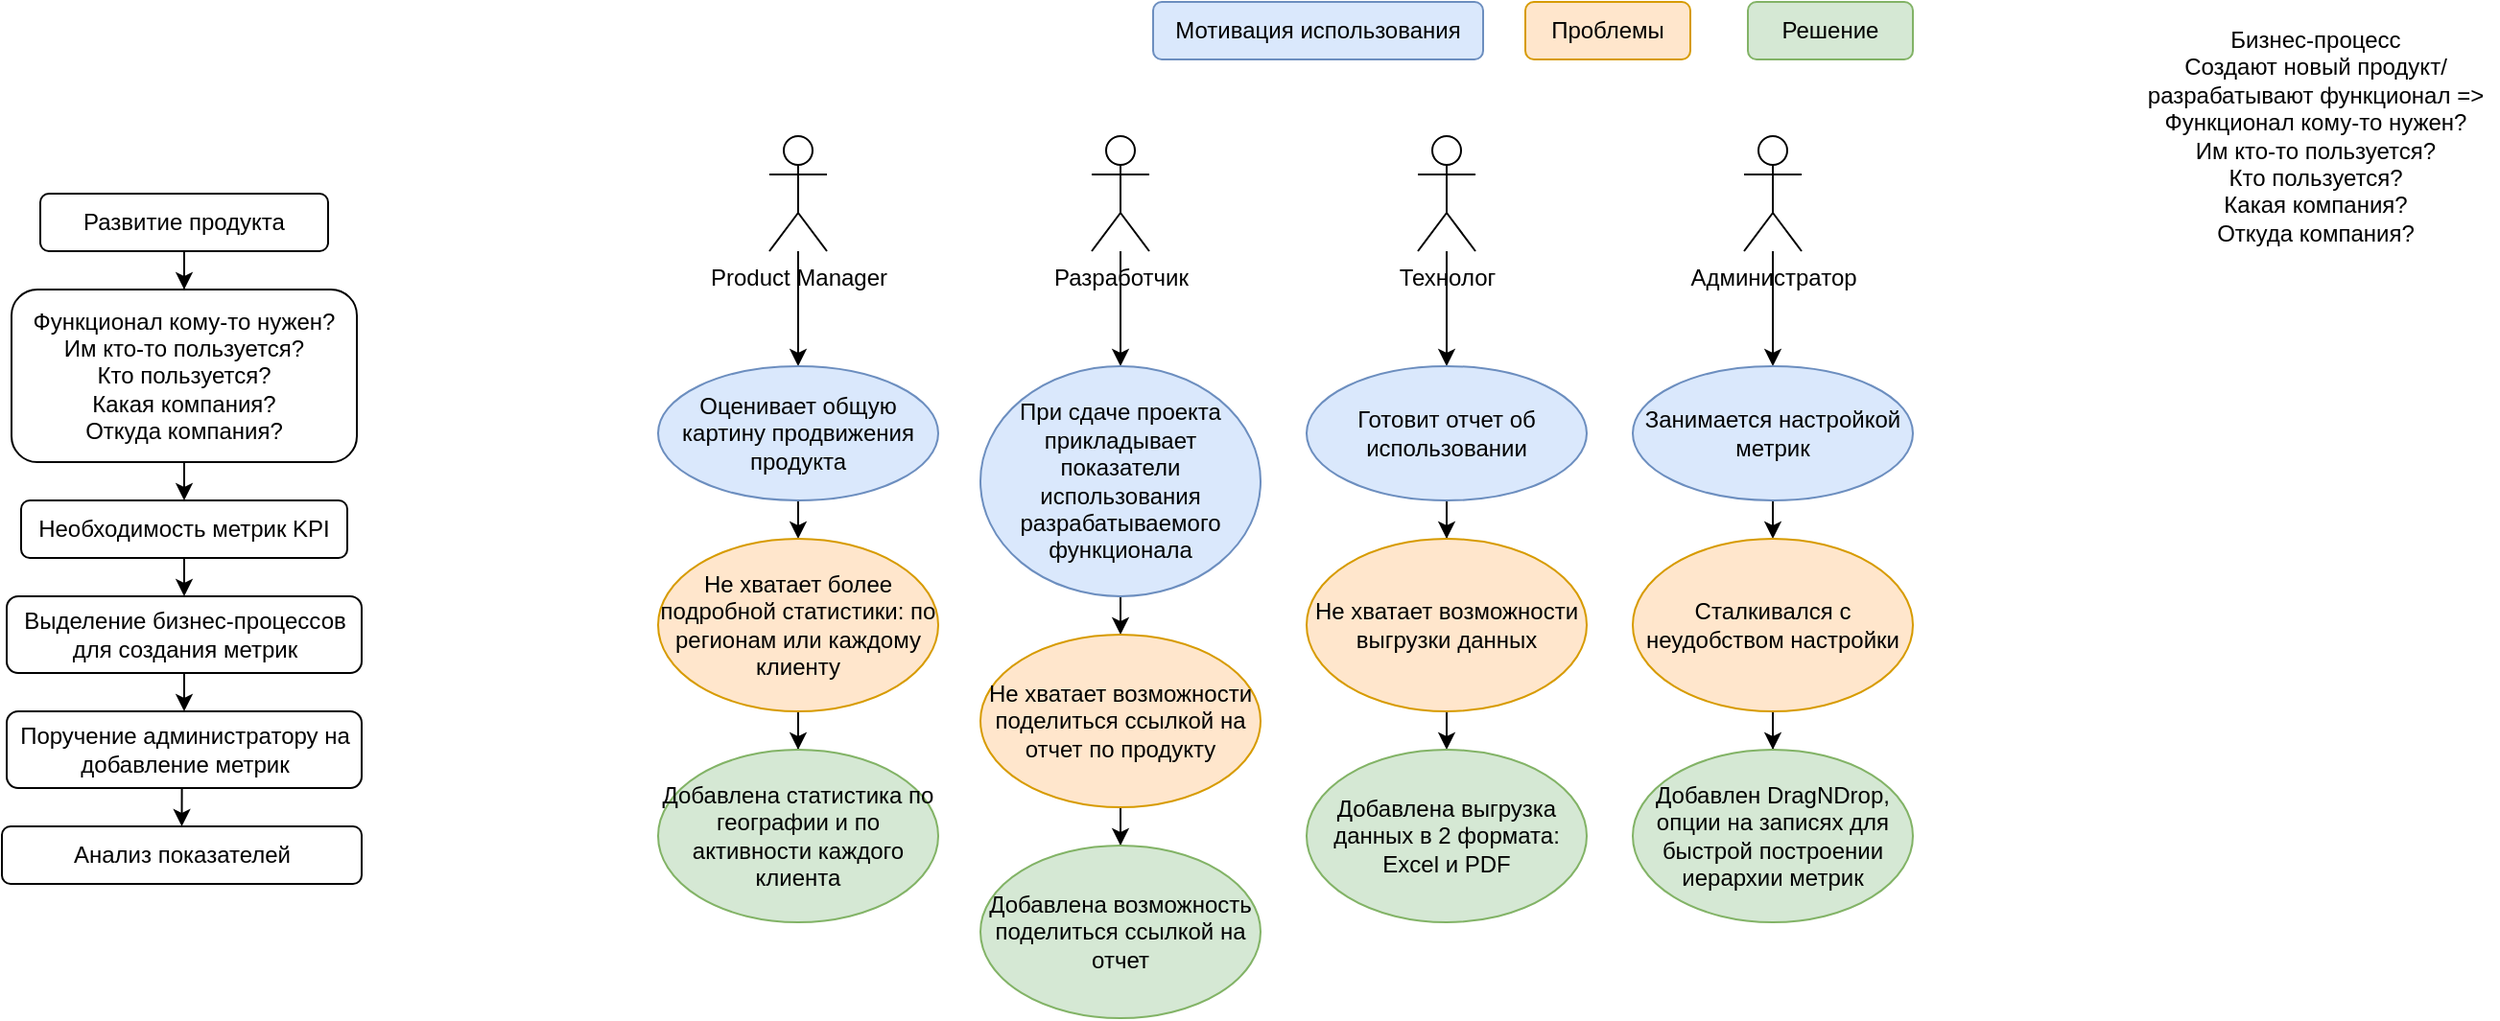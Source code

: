 <mxfile version="24.5.2" type="github">
  <diagram name="Страница — 1" id="-pBGrqWisKI-pkqVHhkm">
    <mxGraphModel dx="2022" dy="643" grid="1" gridSize="10" guides="1" tooltips="1" connect="1" arrows="1" fold="1" page="1" pageScale="1" pageWidth="827" pageHeight="1169" math="0" shadow="0">
      <root>
        <mxCell id="0" />
        <mxCell id="1" parent="0" />
        <mxCell id="kH9F9opAkVAdocrRiDzT-19" value="" style="edgeStyle=orthogonalEdgeStyle;rounded=0;orthogonalLoop=1;jettySize=auto;html=1;" edge="1" parent="1" source="kH9F9opAkVAdocrRiDzT-1" target="kH9F9opAkVAdocrRiDzT-10">
          <mxGeometry relative="1" as="geometry" />
        </mxCell>
        <mxCell id="kH9F9opAkVAdocrRiDzT-1" value="Product Manager" style="shape=umlActor;verticalLabelPosition=bottom;verticalAlign=top;html=1;outlineConnect=0;" vertex="1" parent="1">
          <mxGeometry x="340" y="140" width="30" height="60" as="geometry" />
        </mxCell>
        <mxCell id="kH9F9opAkVAdocrRiDzT-20" value="" style="edgeStyle=orthogonalEdgeStyle;rounded=0;orthogonalLoop=1;jettySize=auto;html=1;" edge="1" parent="1" source="kH9F9opAkVAdocrRiDzT-5" target="kH9F9opAkVAdocrRiDzT-11">
          <mxGeometry relative="1" as="geometry" />
        </mxCell>
        <mxCell id="kH9F9opAkVAdocrRiDzT-5" value="Разработчик" style="shape=umlActor;verticalLabelPosition=bottom;verticalAlign=top;html=1;outlineConnect=0;" vertex="1" parent="1">
          <mxGeometry x="508" y="140" width="30" height="60" as="geometry" />
        </mxCell>
        <mxCell id="kH9F9opAkVAdocrRiDzT-21" value="" style="edgeStyle=orthogonalEdgeStyle;rounded=0;orthogonalLoop=1;jettySize=auto;html=1;" edge="1" parent="1" source="kH9F9opAkVAdocrRiDzT-7" target="kH9F9opAkVAdocrRiDzT-16">
          <mxGeometry relative="1" as="geometry" />
        </mxCell>
        <mxCell id="kH9F9opAkVAdocrRiDzT-7" value="Технолог" style="shape=umlActor;verticalLabelPosition=bottom;verticalAlign=top;html=1;outlineConnect=0;" vertex="1" parent="1">
          <mxGeometry x="678" y="140" width="30" height="60" as="geometry" />
        </mxCell>
        <mxCell id="kH9F9opAkVAdocrRiDzT-22" value="" style="edgeStyle=orthogonalEdgeStyle;rounded=0;orthogonalLoop=1;jettySize=auto;html=1;" edge="1" parent="1" source="kH9F9opAkVAdocrRiDzT-8" target="kH9F9opAkVAdocrRiDzT-18">
          <mxGeometry relative="1" as="geometry" />
        </mxCell>
        <mxCell id="kH9F9opAkVAdocrRiDzT-8" value="Администратор" style="shape=umlActor;verticalLabelPosition=bottom;verticalAlign=top;html=1;outlineConnect=0;" vertex="1" parent="1">
          <mxGeometry x="848" y="140" width="30" height="60" as="geometry" />
        </mxCell>
        <mxCell id="kH9F9opAkVAdocrRiDzT-30" style="edgeStyle=orthogonalEdgeStyle;rounded=0;orthogonalLoop=1;jettySize=auto;html=1;exitX=0.5;exitY=1;exitDx=0;exitDy=0;entryX=0.5;entryY=0;entryDx=0;entryDy=0;" edge="1" parent="1" source="kH9F9opAkVAdocrRiDzT-10" target="kH9F9opAkVAdocrRiDzT-25">
          <mxGeometry relative="1" as="geometry" />
        </mxCell>
        <mxCell id="kH9F9opAkVAdocrRiDzT-10" value="Оценивает общую картину продвижения продукта" style="ellipse;whiteSpace=wrap;html=1;fillColor=#dae8fc;strokeColor=#6c8ebf;" vertex="1" parent="1">
          <mxGeometry x="282" y="260" width="146" height="70" as="geometry" />
        </mxCell>
        <mxCell id="kH9F9opAkVAdocrRiDzT-29" style="edgeStyle=orthogonalEdgeStyle;rounded=0;orthogonalLoop=1;jettySize=auto;html=1;exitX=0.5;exitY=1;exitDx=0;exitDy=0;entryX=0.5;entryY=0;entryDx=0;entryDy=0;" edge="1" parent="1" source="kH9F9opAkVAdocrRiDzT-11" target="kH9F9opAkVAdocrRiDzT-26">
          <mxGeometry relative="1" as="geometry" />
        </mxCell>
        <mxCell id="kH9F9opAkVAdocrRiDzT-11" value="При сдаче проекта прикладывает показатели использования разрабатываемого функционала" style="ellipse;whiteSpace=wrap;html=1;fillColor=#dae8fc;strokeColor=#6c8ebf;" vertex="1" parent="1">
          <mxGeometry x="450" y="260" width="146" height="120" as="geometry" />
        </mxCell>
        <mxCell id="kH9F9opAkVAdocrRiDzT-12" value="Бизнес-процесс&lt;br&gt;Создают новый продукт/разрабатывают функционал =&amp;gt;&lt;br&gt;Функционал кому-то нужен?&lt;div&gt;Им кто-то пользуется?&lt;/div&gt;&lt;div&gt;Кто пользуется?&lt;/div&gt;&lt;div&gt;Какая компания?&lt;/div&gt;&lt;div&gt;Откуда компания?&lt;/div&gt;" style="text;html=1;align=center;verticalAlign=middle;whiteSpace=wrap;rounded=0;" vertex="1" parent="1">
          <mxGeometry x="1051" y="80" width="190" height="120" as="geometry" />
        </mxCell>
        <mxCell id="kH9F9opAkVAdocrRiDzT-28" style="edgeStyle=orthogonalEdgeStyle;rounded=0;orthogonalLoop=1;jettySize=auto;html=1;exitX=0.5;exitY=1;exitDx=0;exitDy=0;" edge="1" parent="1" source="kH9F9opAkVAdocrRiDzT-16" target="kH9F9opAkVAdocrRiDzT-27">
          <mxGeometry relative="1" as="geometry" />
        </mxCell>
        <mxCell id="kH9F9opAkVAdocrRiDzT-16" value="Готовит отчет об использовании" style="ellipse;whiteSpace=wrap;html=1;fillColor=#dae8fc;strokeColor=#6c8ebf;" vertex="1" parent="1">
          <mxGeometry x="620" y="260" width="146" height="70" as="geometry" />
        </mxCell>
        <mxCell id="kH9F9opAkVAdocrRiDzT-41" style="edgeStyle=orthogonalEdgeStyle;rounded=0;orthogonalLoop=1;jettySize=auto;html=1;exitX=0.5;exitY=1;exitDx=0;exitDy=0;entryX=0.5;entryY=0;entryDx=0;entryDy=0;" edge="1" parent="1" source="kH9F9opAkVAdocrRiDzT-18" target="kH9F9opAkVAdocrRiDzT-40">
          <mxGeometry relative="1" as="geometry" />
        </mxCell>
        <mxCell id="kH9F9opAkVAdocrRiDzT-18" value="Занимается настройкой метрик" style="ellipse;whiteSpace=wrap;html=1;fillColor=#dae8fc;strokeColor=#6c8ebf;" vertex="1" parent="1">
          <mxGeometry x="790" y="260" width="146" height="70" as="geometry" />
        </mxCell>
        <mxCell id="kH9F9opAkVAdocrRiDzT-33" value="" style="edgeStyle=orthogonalEdgeStyle;rounded=0;orthogonalLoop=1;jettySize=auto;html=1;" edge="1" parent="1" source="kH9F9opAkVAdocrRiDzT-25" target="kH9F9opAkVAdocrRiDzT-31">
          <mxGeometry relative="1" as="geometry" />
        </mxCell>
        <mxCell id="kH9F9opAkVAdocrRiDzT-25" value="Не хватает более подробной статистики: по регионам или каждому клиенту" style="ellipse;whiteSpace=wrap;html=1;fillColor=#ffe6cc;strokeColor=#d79b00;" vertex="1" parent="1">
          <mxGeometry x="282" y="350" width="146" height="90" as="geometry" />
        </mxCell>
        <mxCell id="kH9F9opAkVAdocrRiDzT-34" value="" style="edgeStyle=orthogonalEdgeStyle;rounded=0;orthogonalLoop=1;jettySize=auto;html=1;" edge="1" parent="1" source="kH9F9opAkVAdocrRiDzT-26" target="kH9F9opAkVAdocrRiDzT-32">
          <mxGeometry relative="1" as="geometry" />
        </mxCell>
        <mxCell id="kH9F9opAkVAdocrRiDzT-26" value="Не хватает возможности поделиться ссылкой на отчет по продукту" style="ellipse;whiteSpace=wrap;html=1;fillColor=#ffe6cc;strokeColor=#d79b00;" vertex="1" parent="1">
          <mxGeometry x="450" y="400" width="146" height="90" as="geometry" />
        </mxCell>
        <mxCell id="kH9F9opAkVAdocrRiDzT-39" style="edgeStyle=orthogonalEdgeStyle;rounded=0;orthogonalLoop=1;jettySize=auto;html=1;exitX=0.5;exitY=1;exitDx=0;exitDy=0;entryX=0.5;entryY=0;entryDx=0;entryDy=0;" edge="1" parent="1" source="kH9F9opAkVAdocrRiDzT-27" target="kH9F9opAkVAdocrRiDzT-38">
          <mxGeometry relative="1" as="geometry" />
        </mxCell>
        <mxCell id="kH9F9opAkVAdocrRiDzT-27" value="Не хватает возможности выгрузки данных" style="ellipse;whiteSpace=wrap;html=1;fillColor=#ffe6cc;strokeColor=#d79b00;" vertex="1" parent="1">
          <mxGeometry x="620" y="350" width="146" height="90" as="geometry" />
        </mxCell>
        <mxCell id="kH9F9opAkVAdocrRiDzT-31" value="Добавлена статистика по географии и по активности каждого клиента" style="ellipse;whiteSpace=wrap;html=1;fillColor=#d5e8d4;strokeColor=#82b366;" vertex="1" parent="1">
          <mxGeometry x="282" y="460" width="146" height="90" as="geometry" />
        </mxCell>
        <mxCell id="kH9F9opAkVAdocrRiDzT-32" value="Добавлена возможность поделиться ссылкой на отчет" style="ellipse;whiteSpace=wrap;html=1;fillColor=#d5e8d4;strokeColor=#82b366;" vertex="1" parent="1">
          <mxGeometry x="450" y="510" width="146" height="90" as="geometry" />
        </mxCell>
        <mxCell id="kH9F9opAkVAdocrRiDzT-35" value="Мотивация использования" style="rounded=1;whiteSpace=wrap;html=1;fillColor=#dae8fc;strokeColor=#6c8ebf;" vertex="1" parent="1">
          <mxGeometry x="540" y="70" width="172" height="30" as="geometry" />
        </mxCell>
        <mxCell id="kH9F9opAkVAdocrRiDzT-36" value="Проблемы" style="rounded=1;whiteSpace=wrap;html=1;fillColor=#ffe6cc;strokeColor=#d79b00;" vertex="1" parent="1">
          <mxGeometry x="734" y="70" width="86" height="30" as="geometry" />
        </mxCell>
        <mxCell id="kH9F9opAkVAdocrRiDzT-37" value="Решение" style="rounded=1;whiteSpace=wrap;html=1;fillColor=#d5e8d4;strokeColor=#82b366;" vertex="1" parent="1">
          <mxGeometry x="850" y="70" width="86" height="30" as="geometry" />
        </mxCell>
        <mxCell id="kH9F9opAkVAdocrRiDzT-38" value="Добавлена выгрузка данных в 2 формата: Excel и PDF" style="ellipse;whiteSpace=wrap;html=1;fillColor=#d5e8d4;strokeColor=#82b366;" vertex="1" parent="1">
          <mxGeometry x="620" y="460" width="146" height="90" as="geometry" />
        </mxCell>
        <mxCell id="kH9F9opAkVAdocrRiDzT-43" value="" style="edgeStyle=orthogonalEdgeStyle;rounded=0;orthogonalLoop=1;jettySize=auto;html=1;" edge="1" parent="1" source="kH9F9opAkVAdocrRiDzT-40" target="kH9F9opAkVAdocrRiDzT-42">
          <mxGeometry relative="1" as="geometry" />
        </mxCell>
        <mxCell id="kH9F9opAkVAdocrRiDzT-40" value="Сталкивался с неудобством настройки" style="ellipse;whiteSpace=wrap;html=1;fillColor=#ffe6cc;strokeColor=#d79b00;" vertex="1" parent="1">
          <mxGeometry x="790" y="350" width="146" height="90" as="geometry" />
        </mxCell>
        <mxCell id="kH9F9opAkVAdocrRiDzT-42" value="Добавлен DragNDrop, опции на записях для быстрой построении иерархии метрик" style="ellipse;whiteSpace=wrap;html=1;fillColor=#d5e8d4;strokeColor=#82b366;" vertex="1" parent="1">
          <mxGeometry x="790" y="460" width="146" height="90" as="geometry" />
        </mxCell>
        <mxCell id="kH9F9opAkVAdocrRiDzT-46" value="" style="edgeStyle=orthogonalEdgeStyle;rounded=0;orthogonalLoop=1;jettySize=auto;html=1;" edge="1" parent="1" source="kH9F9opAkVAdocrRiDzT-44" target="kH9F9opAkVAdocrRiDzT-45">
          <mxGeometry relative="1" as="geometry" />
        </mxCell>
        <mxCell id="kH9F9opAkVAdocrRiDzT-44" value="Развитие продукта" style="rounded=1;whiteSpace=wrap;html=1;" vertex="1" parent="1">
          <mxGeometry x="-40" y="170" width="150" height="30" as="geometry" />
        </mxCell>
        <mxCell id="kH9F9opAkVAdocrRiDzT-48" style="edgeStyle=orthogonalEdgeStyle;rounded=0;orthogonalLoop=1;jettySize=auto;html=1;exitX=0.5;exitY=1;exitDx=0;exitDy=0;entryX=0.5;entryY=0;entryDx=0;entryDy=0;" edge="1" parent="1" source="kH9F9opAkVAdocrRiDzT-45" target="kH9F9opAkVAdocrRiDzT-47">
          <mxGeometry relative="1" as="geometry">
            <mxPoint x="34.667" y="320" as="targetPoint" />
          </mxGeometry>
        </mxCell>
        <mxCell id="kH9F9opAkVAdocrRiDzT-45" value="Функционал кому-то нужен?&lt;div&gt;Им кто-то пользуется?&lt;/div&gt;&lt;div&gt;Кто пользуется?&lt;/div&gt;&lt;div&gt;Какая компания?&lt;/div&gt;&lt;div&gt;Откуда компания?&lt;/div&gt;" style="rounded=1;whiteSpace=wrap;html=1;" vertex="1" parent="1">
          <mxGeometry x="-55" y="220" width="180" height="90" as="geometry" />
        </mxCell>
        <mxCell id="kH9F9opAkVAdocrRiDzT-50" style="edgeStyle=orthogonalEdgeStyle;rounded=0;orthogonalLoop=1;jettySize=auto;html=1;exitX=0.5;exitY=1;exitDx=0;exitDy=0;entryX=0.5;entryY=0;entryDx=0;entryDy=0;" edge="1" parent="1" source="kH9F9opAkVAdocrRiDzT-47" target="kH9F9opAkVAdocrRiDzT-49">
          <mxGeometry relative="1" as="geometry" />
        </mxCell>
        <mxCell id="kH9F9opAkVAdocrRiDzT-47" value="Необходимость метрик KPI" style="rounded=1;whiteSpace=wrap;html=1;" vertex="1" parent="1">
          <mxGeometry x="-50" y="330" width="170" height="30" as="geometry" />
        </mxCell>
        <mxCell id="kH9F9opAkVAdocrRiDzT-52" style="edgeStyle=orthogonalEdgeStyle;rounded=0;orthogonalLoop=1;jettySize=auto;html=1;exitX=0.5;exitY=1;exitDx=0;exitDy=0;entryX=0.5;entryY=0;entryDx=0;entryDy=0;" edge="1" parent="1" source="kH9F9opAkVAdocrRiDzT-49" target="kH9F9opAkVAdocrRiDzT-51">
          <mxGeometry relative="1" as="geometry" />
        </mxCell>
        <mxCell id="kH9F9opAkVAdocrRiDzT-49" value="Выделение бизнес-процессов для создания метрик" style="rounded=1;whiteSpace=wrap;html=1;" vertex="1" parent="1">
          <mxGeometry x="-57.5" y="380" width="185" height="40" as="geometry" />
        </mxCell>
        <mxCell id="kH9F9opAkVAdocrRiDzT-54" style="edgeStyle=orthogonalEdgeStyle;rounded=0;orthogonalLoop=1;jettySize=auto;html=1;exitX=0.5;exitY=1;exitDx=0;exitDy=0;entryX=0.5;entryY=0;entryDx=0;entryDy=0;" edge="1" parent="1" source="kH9F9opAkVAdocrRiDzT-51" target="kH9F9opAkVAdocrRiDzT-53">
          <mxGeometry relative="1" as="geometry" />
        </mxCell>
        <mxCell id="kH9F9opAkVAdocrRiDzT-51" value="Поручение администратору на добавление метрик" style="rounded=1;whiteSpace=wrap;html=1;" vertex="1" parent="1">
          <mxGeometry x="-57.5" y="440" width="185" height="40" as="geometry" />
        </mxCell>
        <mxCell id="kH9F9opAkVAdocrRiDzT-53" value="Анализ показателей" style="rounded=1;whiteSpace=wrap;html=1;" vertex="1" parent="1">
          <mxGeometry x="-60" y="500" width="187.5" height="30" as="geometry" />
        </mxCell>
      </root>
    </mxGraphModel>
  </diagram>
</mxfile>
